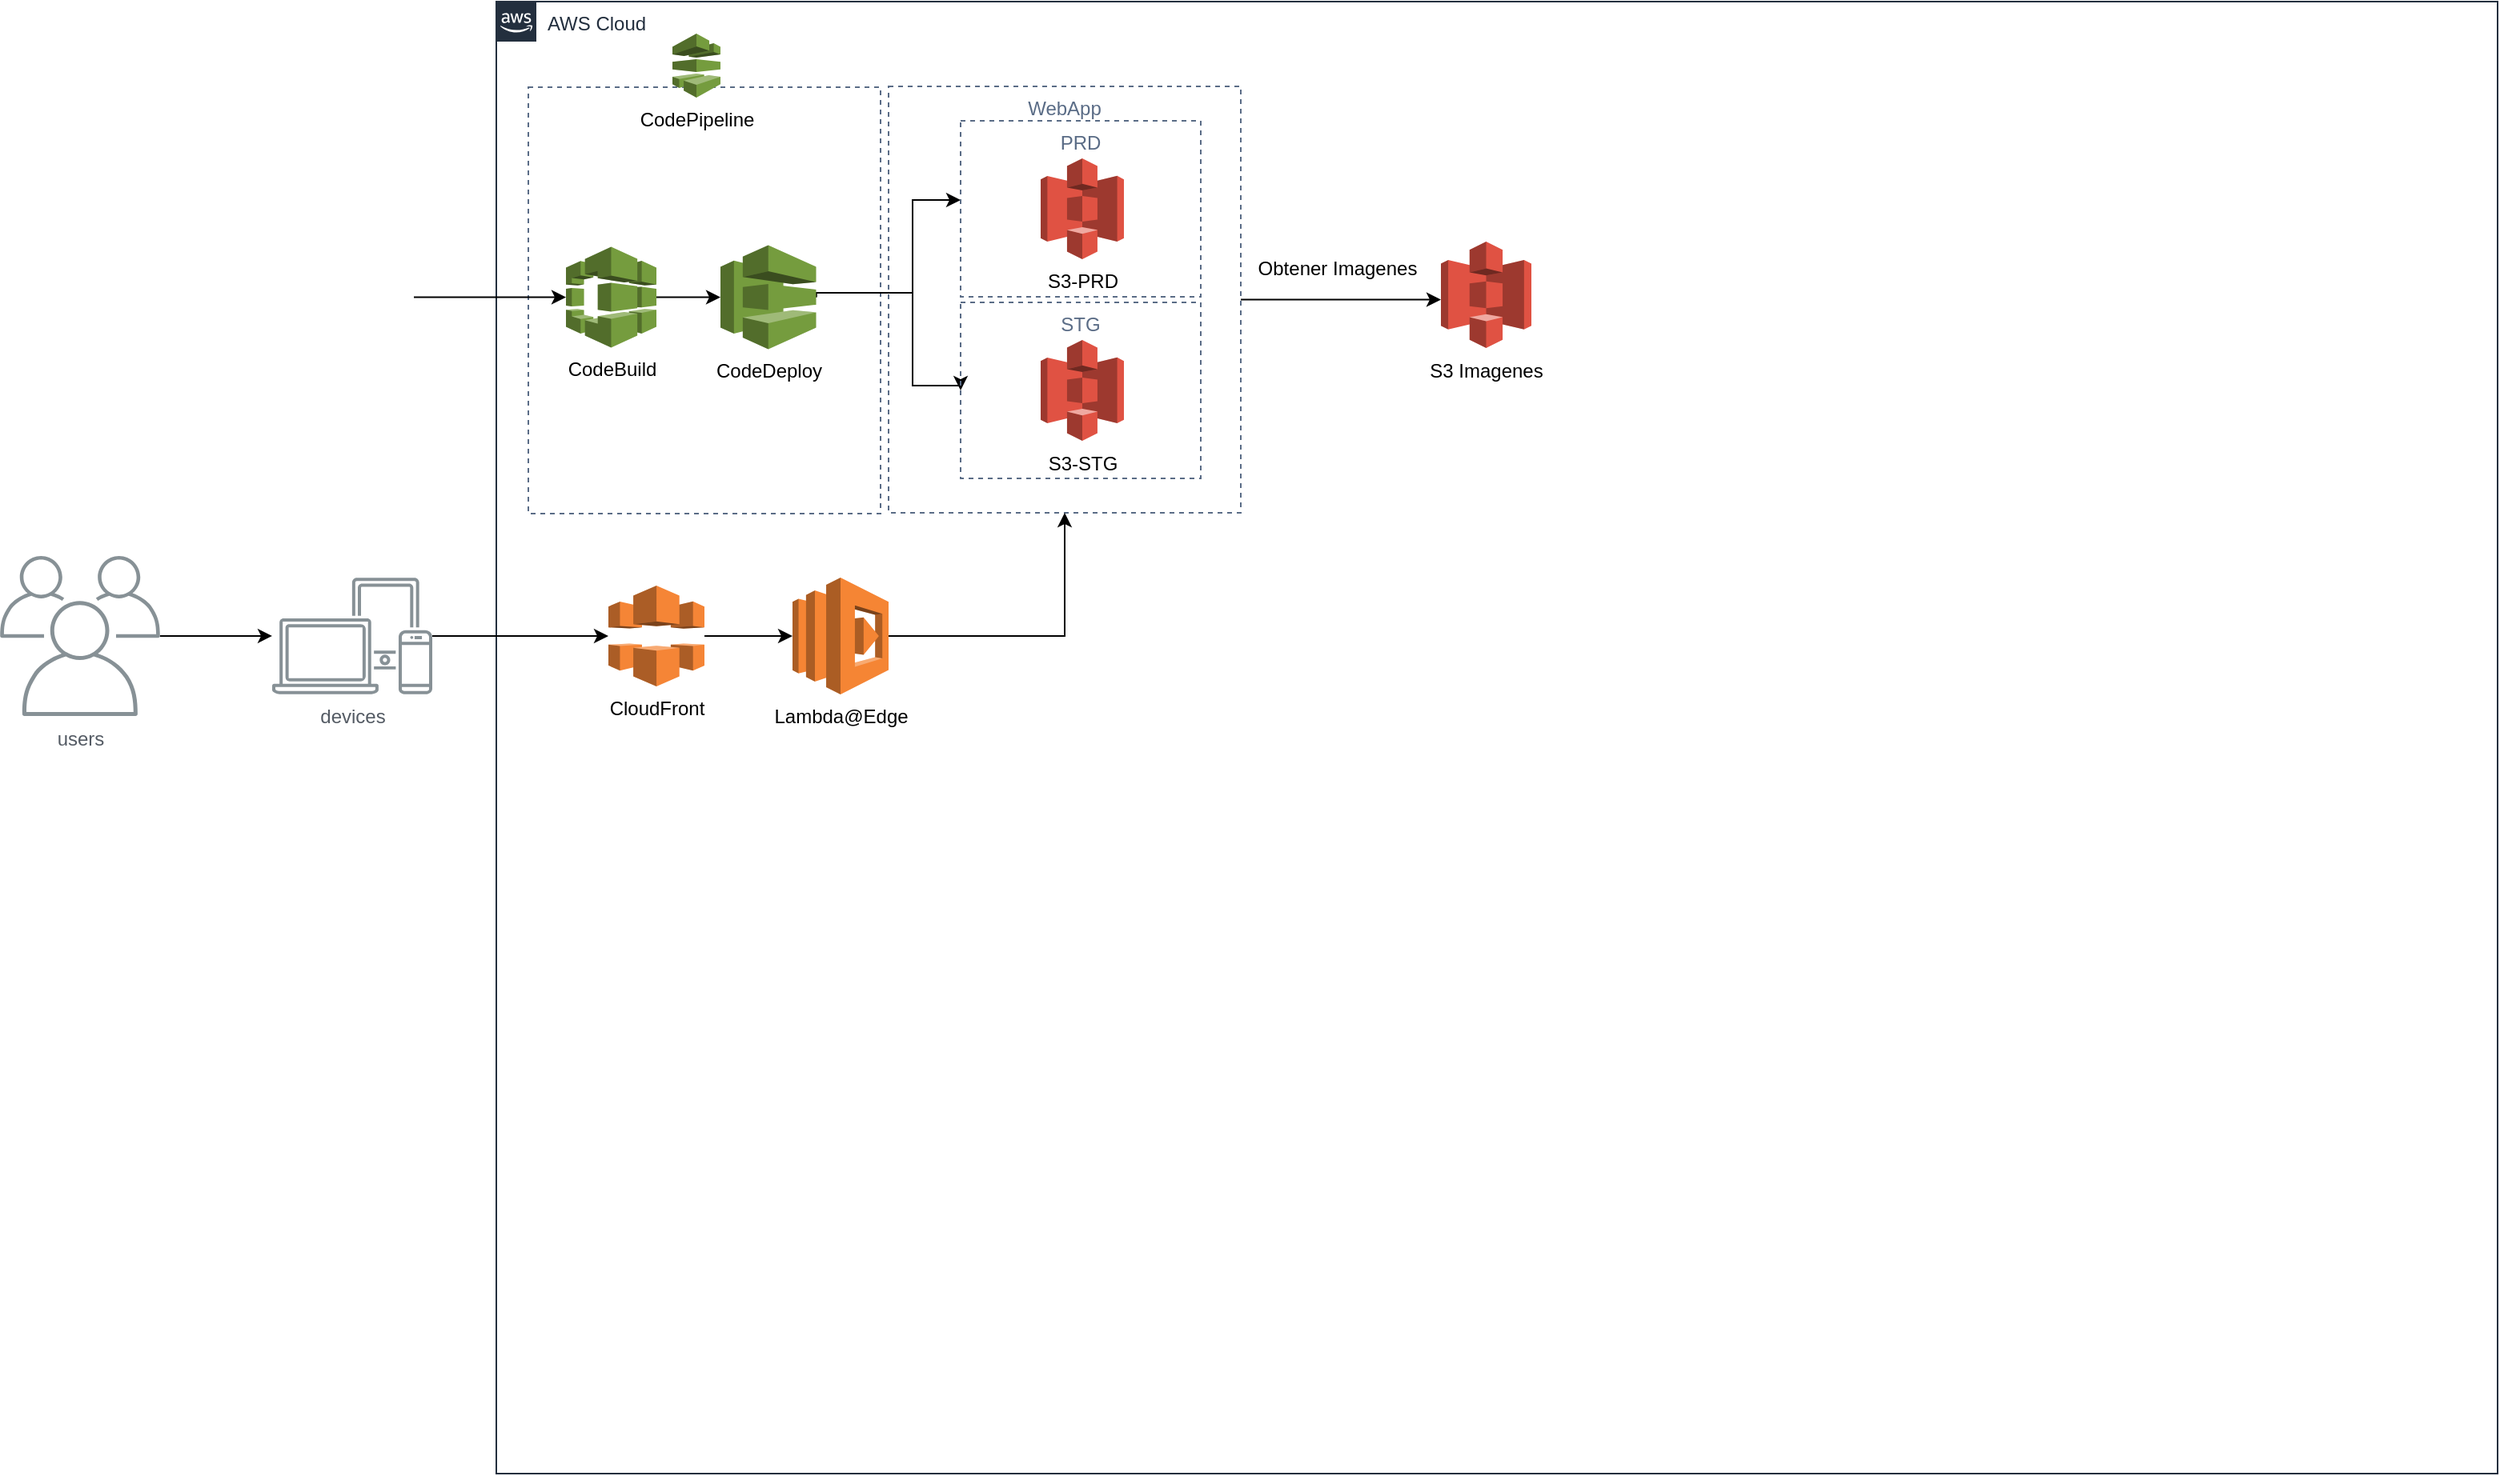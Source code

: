 <mxfile version="15.2.9" type="github">
  <diagram id="Ht1M8jgEwFfnCIfOTk4-" name="Page-1">
    <mxGraphModel dx="825" dy="1310" grid="1" gridSize="10" guides="1" tooltips="1" connect="1" arrows="1" fold="1" page="1" pageScale="1" pageWidth="1169" pageHeight="827" math="0" shadow="0">
      <root>
        <mxCell id="0" />
        <mxCell id="1" parent="0" />
        <mxCell id="4WlxeMw79ZN2By6aLyfn-9" value="AWS Cloud" style="points=[[0,0],[0.25,0],[0.5,0],[0.75,0],[1,0],[1,0.25],[1,0.5],[1,0.75],[1,1],[0.75,1],[0.5,1],[0.25,1],[0,1],[0,0.75],[0,0.5],[0,0.25]];outlineConnect=0;gradientColor=none;html=1;whiteSpace=wrap;fontSize=12;fontStyle=0;shape=mxgraph.aws4.group;grIcon=mxgraph.aws4.group_aws_cloud_alt;strokeColor=#232F3E;fillColor=none;verticalAlign=top;align=left;spacingLeft=30;fontColor=#232F3E;dashed=0;" vertex="1" parent="1">
          <mxGeometry x="370" y="-410" width="1250" height="920" as="geometry" />
        </mxCell>
        <mxCell id="4WlxeMw79ZN2By6aLyfn-40" style="edgeStyle=orthogonalEdgeStyle;rounded=0;orthogonalLoop=1;jettySize=auto;html=1;" edge="1" parent="1" source="4WlxeMw79ZN2By6aLyfn-39" target="4WlxeMw79ZN2By6aLyfn-37">
          <mxGeometry relative="1" as="geometry">
            <Array as="points">
              <mxPoint x="860" y="-224" />
              <mxPoint x="860" y="-224" />
            </Array>
          </mxGeometry>
        </mxCell>
        <mxCell id="4WlxeMw79ZN2By6aLyfn-39" value="WebApp&#xa;" style="fillColor=none;strokeColor=#5A6C86;dashed=1;verticalAlign=top;fontStyle=0;fontColor=#5A6C86;" vertex="1" parent="1">
          <mxGeometry x="615" y="-357" width="220" height="266.5" as="geometry" />
        </mxCell>
        <mxCell id="4WlxeMw79ZN2By6aLyfn-16" value="" style="fillColor=none;strokeColor=#5A6C86;dashed=1;verticalAlign=top;fontStyle=0;fontColor=#5A6C86;" vertex="1" parent="1">
          <mxGeometry x="390" y="-356.5" width="220" height="266.5" as="geometry" />
        </mxCell>
        <mxCell id="4WlxeMw79ZN2By6aLyfn-27" style="edgeStyle=orthogonalEdgeStyle;rounded=0;orthogonalLoop=1;jettySize=auto;html=1;" edge="1" parent="1" source="4WlxeMw79ZN2By6aLyfn-5" target="4WlxeMw79ZN2By6aLyfn-6">
          <mxGeometry relative="1" as="geometry" />
        </mxCell>
        <mxCell id="4WlxeMw79ZN2By6aLyfn-5" value="users" style="sketch=0;outlineConnect=0;gradientColor=none;fontColor=#545B64;strokeColor=none;fillColor=#879196;dashed=0;verticalLabelPosition=bottom;verticalAlign=top;align=center;html=1;fontSize=12;fontStyle=0;aspect=fixed;shape=mxgraph.aws4.illustration_users;pointerEvents=1" vertex="1" parent="1">
          <mxGeometry x="60" y="-63.5" width="100" height="100" as="geometry" />
        </mxCell>
        <mxCell id="4WlxeMw79ZN2By6aLyfn-28" style="edgeStyle=orthogonalEdgeStyle;rounded=0;orthogonalLoop=1;jettySize=auto;html=1;" edge="1" parent="1" source="4WlxeMw79ZN2By6aLyfn-6" target="4WlxeMw79ZN2By6aLyfn-12">
          <mxGeometry relative="1" as="geometry" />
        </mxCell>
        <mxCell id="4WlxeMw79ZN2By6aLyfn-6" value="devices" style="sketch=0;outlineConnect=0;gradientColor=none;fontColor=#545B64;strokeColor=none;fillColor=#879196;dashed=0;verticalLabelPosition=bottom;verticalAlign=top;align=center;html=1;fontSize=12;fontStyle=0;aspect=fixed;shape=mxgraph.aws4.illustration_devices;pointerEvents=1" vertex="1" parent="1">
          <mxGeometry x="230" y="-50" width="100" height="73" as="geometry" />
        </mxCell>
        <mxCell id="4WlxeMw79ZN2By6aLyfn-30" style="edgeStyle=orthogonalEdgeStyle;rounded=0;orthogonalLoop=1;jettySize=auto;html=1;entryX=0;entryY=0.5;entryDx=0;entryDy=0;entryPerimeter=0;" edge="1" parent="1" source="4WlxeMw79ZN2By6aLyfn-12" target="4WlxeMw79ZN2By6aLyfn-29">
          <mxGeometry relative="1" as="geometry" />
        </mxCell>
        <mxCell id="4WlxeMw79ZN2By6aLyfn-12" value="CloudFront" style="outlineConnect=0;dashed=0;verticalLabelPosition=bottom;verticalAlign=top;align=center;html=1;shape=mxgraph.aws3.cloudfront;fillColor=#F58536;gradientColor=none;" vertex="1" parent="1">
          <mxGeometry x="440" y="-45" width="60" height="63" as="geometry" />
        </mxCell>
        <mxCell id="4WlxeMw79ZN2By6aLyfn-14" value="CodePipeline" style="outlineConnect=0;dashed=0;verticalLabelPosition=bottom;verticalAlign=top;align=center;html=1;shape=mxgraph.aws3.codepipeline;fillColor=#759C3E;gradientColor=none;" vertex="1" parent="1">
          <mxGeometry x="480" y="-390" width="30" height="40" as="geometry" />
        </mxCell>
        <mxCell id="4WlxeMw79ZN2By6aLyfn-19" style="edgeStyle=orthogonalEdgeStyle;rounded=0;orthogonalLoop=1;jettySize=auto;html=1;exitX=1;exitY=0.5;exitDx=0;exitDy=0;entryX=0;entryY=0.5;entryDx=0;entryDy=0;entryPerimeter=0;" edge="1" parent="1" source="4WlxeMw79ZN2By6aLyfn-15" target="4WlxeMw79ZN2By6aLyfn-18">
          <mxGeometry relative="1" as="geometry" />
        </mxCell>
        <mxCell id="4WlxeMw79ZN2By6aLyfn-15" value="" style="shape=image;html=1;verticalAlign=top;verticalLabelPosition=bottom;labelBackgroundColor=#ffffff;imageAspect=0;aspect=fixed;image=https://cdn4.iconfinder.com/data/icons/ionicons/512/icon-social-github-128.png" vertex="1" parent="1">
          <mxGeometry x="241.5" y="-263.75" width="77" height="77" as="geometry" />
        </mxCell>
        <mxCell id="4WlxeMw79ZN2By6aLyfn-24" style="edgeStyle=orthogonalEdgeStyle;rounded=0;orthogonalLoop=1;jettySize=auto;html=1;exitX=1;exitY=0.5;exitDx=0;exitDy=0;exitPerimeter=0;" edge="1" parent="1" source="4WlxeMw79ZN2By6aLyfn-17" target="4WlxeMw79ZN2By6aLyfn-22">
          <mxGeometry relative="1" as="geometry">
            <Array as="points">
              <mxPoint x="630" y="-228" />
              <mxPoint x="630" y="-286" />
            </Array>
          </mxGeometry>
        </mxCell>
        <mxCell id="4WlxeMw79ZN2By6aLyfn-25" style="edgeStyle=orthogonalEdgeStyle;rounded=0;orthogonalLoop=1;jettySize=auto;html=1;exitX=1;exitY=0.5;exitDx=0;exitDy=0;exitPerimeter=0;entryX=0;entryY=0.5;entryDx=0;entryDy=0;" edge="1" parent="1" source="4WlxeMw79ZN2By6aLyfn-17" target="4WlxeMw79ZN2By6aLyfn-23">
          <mxGeometry relative="1" as="geometry">
            <Array as="points">
              <mxPoint x="630" y="-228" />
              <mxPoint x="630" y="-170" />
            </Array>
          </mxGeometry>
        </mxCell>
        <mxCell id="4WlxeMw79ZN2By6aLyfn-17" value="CodeDeploy" style="outlineConnect=0;dashed=0;verticalLabelPosition=bottom;verticalAlign=top;align=center;html=1;shape=mxgraph.aws3.codedeploy;fillColor=#759C3E;gradientColor=none;" vertex="1" parent="1">
          <mxGeometry x="510" y="-257.75" width="59.75" height="65" as="geometry" />
        </mxCell>
        <mxCell id="4WlxeMw79ZN2By6aLyfn-20" style="edgeStyle=orthogonalEdgeStyle;rounded=0;orthogonalLoop=1;jettySize=auto;html=1;entryX=0;entryY=0.5;entryDx=0;entryDy=0;entryPerimeter=0;" edge="1" parent="1" source="4WlxeMw79ZN2By6aLyfn-18" target="4WlxeMw79ZN2By6aLyfn-17">
          <mxGeometry relative="1" as="geometry" />
        </mxCell>
        <mxCell id="4WlxeMw79ZN2By6aLyfn-18" value="CodeBuild" style="outlineConnect=0;dashed=0;verticalLabelPosition=bottom;verticalAlign=top;align=center;html=1;shape=mxgraph.aws3.codebuild;fillColor=#759C3E;gradientColor=none;" vertex="1" parent="1">
          <mxGeometry x="413.5" y="-256.75" width="56.5" height="63" as="geometry" />
        </mxCell>
        <mxCell id="4WlxeMw79ZN2By6aLyfn-41" style="edgeStyle=orthogonalEdgeStyle;rounded=0;orthogonalLoop=1;jettySize=auto;html=1;exitX=1;exitY=0.5;exitDx=0;exitDy=0;exitPerimeter=0;entryX=0.5;entryY=1;entryDx=0;entryDy=0;" edge="1" parent="1" source="4WlxeMw79ZN2By6aLyfn-29" target="4WlxeMw79ZN2By6aLyfn-39">
          <mxGeometry relative="1" as="geometry" />
        </mxCell>
        <mxCell id="4WlxeMw79ZN2By6aLyfn-29" value="Lambda@Edge" style="outlineConnect=0;dashed=0;verticalLabelPosition=bottom;verticalAlign=top;align=center;html=1;shape=mxgraph.aws3.lambda;fillColor=#F58534;gradientColor=none;" vertex="1" parent="1">
          <mxGeometry x="555" y="-50" width="60" height="73" as="geometry" />
        </mxCell>
        <mxCell id="4WlxeMw79ZN2By6aLyfn-33" value="" style="group" vertex="1" connectable="0" parent="1">
          <mxGeometry x="660" y="-335.5" width="180" height="248" as="geometry" />
        </mxCell>
        <mxCell id="4WlxeMw79ZN2By6aLyfn-22" value="PRD" style="fillColor=none;strokeColor=#5A6C86;dashed=1;verticalAlign=top;fontStyle=0;fontColor=#5A6C86;" vertex="1" parent="4WlxeMw79ZN2By6aLyfn-33">
          <mxGeometry width="150" height="110" as="geometry" />
        </mxCell>
        <mxCell id="4WlxeMw79ZN2By6aLyfn-13" value="S3-PRD" style="outlineConnect=0;dashed=0;verticalLabelPosition=bottom;verticalAlign=top;align=center;html=1;shape=mxgraph.aws3.s3;fillColor=#E05243;gradientColor=none;" vertex="1" parent="4WlxeMw79ZN2By6aLyfn-33">
          <mxGeometry x="50" y="23.5" width="52" height="63" as="geometry" />
        </mxCell>
        <mxCell id="4WlxeMw79ZN2By6aLyfn-34" value="" style="group" vertex="1" connectable="0" parent="1">
          <mxGeometry x="660" y="-222" width="150" height="110" as="geometry" />
        </mxCell>
        <mxCell id="4WlxeMw79ZN2By6aLyfn-23" value="STG" style="fillColor=none;strokeColor=#5A6C86;dashed=1;verticalAlign=top;fontStyle=0;fontColor=#5A6C86;" vertex="1" parent="4WlxeMw79ZN2By6aLyfn-34">
          <mxGeometry width="150" height="110" as="geometry" />
        </mxCell>
        <mxCell id="4WlxeMw79ZN2By6aLyfn-21" value="S3-STG" style="outlineConnect=0;dashed=0;verticalLabelPosition=bottom;verticalAlign=top;align=center;html=1;shape=mxgraph.aws3.s3;fillColor=#E05243;gradientColor=none;" vertex="1" parent="4WlxeMw79ZN2By6aLyfn-34">
          <mxGeometry x="50" y="23.5" width="52" height="63" as="geometry" />
        </mxCell>
        <mxCell id="4WlxeMw79ZN2By6aLyfn-37" value="S3 Imagenes" style="outlineConnect=0;dashed=0;verticalLabelPosition=bottom;verticalAlign=top;align=center;html=1;shape=mxgraph.aws3.s3;fillColor=#E05243;gradientColor=none;" vertex="1" parent="1">
          <mxGeometry x="960" y="-260" width="56.5" height="66.5" as="geometry" />
        </mxCell>
        <mxCell id="4WlxeMw79ZN2By6aLyfn-42" value="Obtener Imagenes" style="text;html=1;align=center;verticalAlign=middle;resizable=0;points=[];autosize=1;strokeColor=none;fillColor=none;" vertex="1" parent="1">
          <mxGeometry x="840" y="-253" width="110" height="20" as="geometry" />
        </mxCell>
      </root>
    </mxGraphModel>
  </diagram>
</mxfile>
